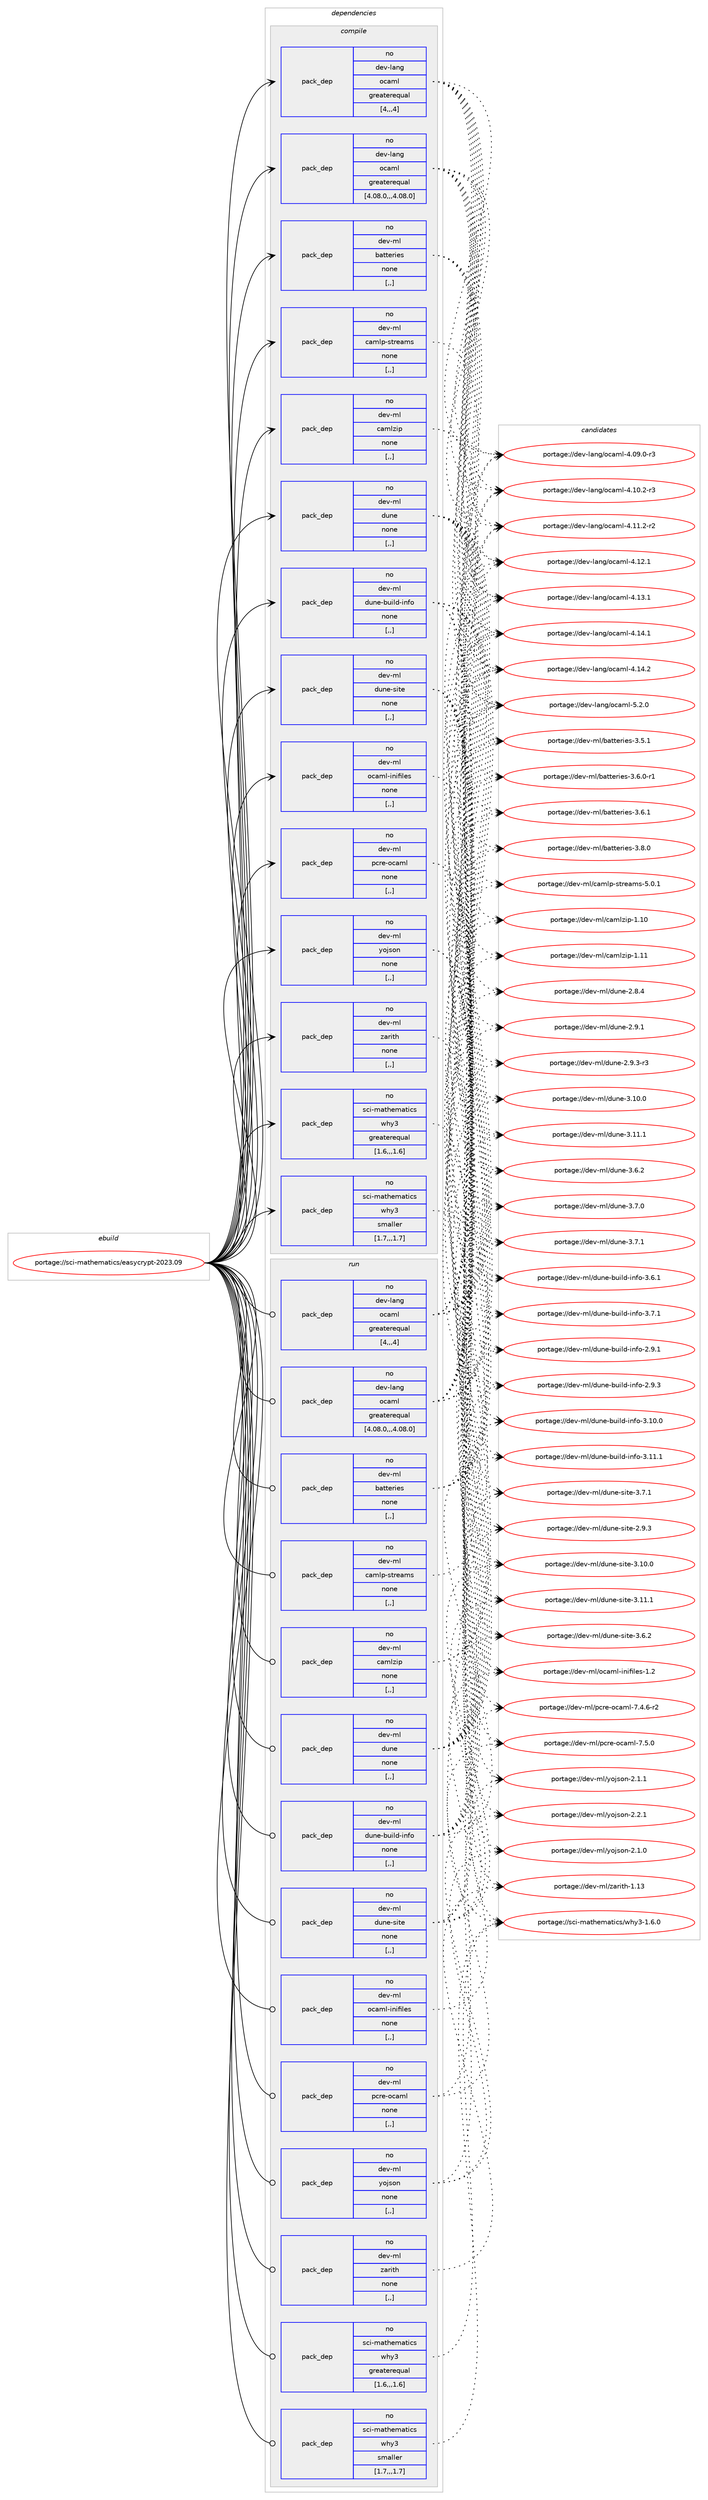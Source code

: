 digraph prolog {

# *************
# Graph options
# *************

newrank=true;
concentrate=true;
compound=true;
graph [rankdir=LR,fontname=Helvetica,fontsize=10,ranksep=1.5];#, ranksep=2.5, nodesep=0.2];
edge  [arrowhead=vee];
node  [fontname=Helvetica,fontsize=10];

# **********
# The ebuild
# **********

subgraph cluster_leftcol {
color=gray;
rank=same;
label=<<i>ebuild</i>>;
id [label="portage://sci-mathematics/easycrypt-2023.09", color=red, width=4, href="../sci-mathematics/easycrypt-2023.09.svg"];
}

# ****************
# The dependencies
# ****************

subgraph cluster_midcol {
color=gray;
label=<<i>dependencies</i>>;
subgraph cluster_compile {
fillcolor="#eeeeee";
style=filled;
label=<<i>compile</i>>;
subgraph pack289811 {
dependency398066 [label=<<TABLE BORDER="0" CELLBORDER="1" CELLSPACING="0" CELLPADDING="4" WIDTH="220"><TR><TD ROWSPAN="6" CELLPADDING="30">pack_dep</TD></TR><TR><TD WIDTH="110">no</TD></TR><TR><TD>dev-lang</TD></TR><TR><TD>ocaml</TD></TR><TR><TD>greaterequal</TD></TR><TR><TD>[4,,,4]</TD></TR></TABLE>>, shape=none, color=blue];
}
id:e -> dependency398066:w [weight=20,style="solid",arrowhead="vee"];
subgraph pack289812 {
dependency398067 [label=<<TABLE BORDER="0" CELLBORDER="1" CELLSPACING="0" CELLPADDING="4" WIDTH="220"><TR><TD ROWSPAN="6" CELLPADDING="30">pack_dep</TD></TR><TR><TD WIDTH="110">no</TD></TR><TR><TD>dev-lang</TD></TR><TR><TD>ocaml</TD></TR><TR><TD>greaterequal</TD></TR><TR><TD>[4.08.0,,,4.08.0]</TD></TR></TABLE>>, shape=none, color=blue];
}
id:e -> dependency398067:w [weight=20,style="solid",arrowhead="vee"];
subgraph pack289813 {
dependency398068 [label=<<TABLE BORDER="0" CELLBORDER="1" CELLSPACING="0" CELLPADDING="4" WIDTH="220"><TR><TD ROWSPAN="6" CELLPADDING="30">pack_dep</TD></TR><TR><TD WIDTH="110">no</TD></TR><TR><TD>dev-ml</TD></TR><TR><TD>batteries</TD></TR><TR><TD>none</TD></TR><TR><TD>[,,]</TD></TR></TABLE>>, shape=none, color=blue];
}
id:e -> dependency398068:w [weight=20,style="solid",arrowhead="vee"];
subgraph pack289814 {
dependency398069 [label=<<TABLE BORDER="0" CELLBORDER="1" CELLSPACING="0" CELLPADDING="4" WIDTH="220"><TR><TD ROWSPAN="6" CELLPADDING="30">pack_dep</TD></TR><TR><TD WIDTH="110">no</TD></TR><TR><TD>dev-ml</TD></TR><TR><TD>camlp-streams</TD></TR><TR><TD>none</TD></TR><TR><TD>[,,]</TD></TR></TABLE>>, shape=none, color=blue];
}
id:e -> dependency398069:w [weight=20,style="solid",arrowhead="vee"];
subgraph pack289815 {
dependency398070 [label=<<TABLE BORDER="0" CELLBORDER="1" CELLSPACING="0" CELLPADDING="4" WIDTH="220"><TR><TD ROWSPAN="6" CELLPADDING="30">pack_dep</TD></TR><TR><TD WIDTH="110">no</TD></TR><TR><TD>dev-ml</TD></TR><TR><TD>camlzip</TD></TR><TR><TD>none</TD></TR><TR><TD>[,,]</TD></TR></TABLE>>, shape=none, color=blue];
}
id:e -> dependency398070:w [weight=20,style="solid",arrowhead="vee"];
subgraph pack289816 {
dependency398071 [label=<<TABLE BORDER="0" CELLBORDER="1" CELLSPACING="0" CELLPADDING="4" WIDTH="220"><TR><TD ROWSPAN="6" CELLPADDING="30">pack_dep</TD></TR><TR><TD WIDTH="110">no</TD></TR><TR><TD>dev-ml</TD></TR><TR><TD>dune</TD></TR><TR><TD>none</TD></TR><TR><TD>[,,]</TD></TR></TABLE>>, shape=none, color=blue];
}
id:e -> dependency398071:w [weight=20,style="solid",arrowhead="vee"];
subgraph pack289817 {
dependency398072 [label=<<TABLE BORDER="0" CELLBORDER="1" CELLSPACING="0" CELLPADDING="4" WIDTH="220"><TR><TD ROWSPAN="6" CELLPADDING="30">pack_dep</TD></TR><TR><TD WIDTH="110">no</TD></TR><TR><TD>dev-ml</TD></TR><TR><TD>dune-build-info</TD></TR><TR><TD>none</TD></TR><TR><TD>[,,]</TD></TR></TABLE>>, shape=none, color=blue];
}
id:e -> dependency398072:w [weight=20,style="solid",arrowhead="vee"];
subgraph pack289818 {
dependency398073 [label=<<TABLE BORDER="0" CELLBORDER="1" CELLSPACING="0" CELLPADDING="4" WIDTH="220"><TR><TD ROWSPAN="6" CELLPADDING="30">pack_dep</TD></TR><TR><TD WIDTH="110">no</TD></TR><TR><TD>dev-ml</TD></TR><TR><TD>dune-site</TD></TR><TR><TD>none</TD></TR><TR><TD>[,,]</TD></TR></TABLE>>, shape=none, color=blue];
}
id:e -> dependency398073:w [weight=20,style="solid",arrowhead="vee"];
subgraph pack289819 {
dependency398074 [label=<<TABLE BORDER="0" CELLBORDER="1" CELLSPACING="0" CELLPADDING="4" WIDTH="220"><TR><TD ROWSPAN="6" CELLPADDING="30">pack_dep</TD></TR><TR><TD WIDTH="110">no</TD></TR><TR><TD>dev-ml</TD></TR><TR><TD>ocaml-inifiles</TD></TR><TR><TD>none</TD></TR><TR><TD>[,,]</TD></TR></TABLE>>, shape=none, color=blue];
}
id:e -> dependency398074:w [weight=20,style="solid",arrowhead="vee"];
subgraph pack289820 {
dependency398075 [label=<<TABLE BORDER="0" CELLBORDER="1" CELLSPACING="0" CELLPADDING="4" WIDTH="220"><TR><TD ROWSPAN="6" CELLPADDING="30">pack_dep</TD></TR><TR><TD WIDTH="110">no</TD></TR><TR><TD>dev-ml</TD></TR><TR><TD>pcre-ocaml</TD></TR><TR><TD>none</TD></TR><TR><TD>[,,]</TD></TR></TABLE>>, shape=none, color=blue];
}
id:e -> dependency398075:w [weight=20,style="solid",arrowhead="vee"];
subgraph pack289821 {
dependency398076 [label=<<TABLE BORDER="0" CELLBORDER="1" CELLSPACING="0" CELLPADDING="4" WIDTH="220"><TR><TD ROWSPAN="6" CELLPADDING="30">pack_dep</TD></TR><TR><TD WIDTH="110">no</TD></TR><TR><TD>dev-ml</TD></TR><TR><TD>yojson</TD></TR><TR><TD>none</TD></TR><TR><TD>[,,]</TD></TR></TABLE>>, shape=none, color=blue];
}
id:e -> dependency398076:w [weight=20,style="solid",arrowhead="vee"];
subgraph pack289822 {
dependency398077 [label=<<TABLE BORDER="0" CELLBORDER="1" CELLSPACING="0" CELLPADDING="4" WIDTH="220"><TR><TD ROWSPAN="6" CELLPADDING="30">pack_dep</TD></TR><TR><TD WIDTH="110">no</TD></TR><TR><TD>dev-ml</TD></TR><TR><TD>zarith</TD></TR><TR><TD>none</TD></TR><TR><TD>[,,]</TD></TR></TABLE>>, shape=none, color=blue];
}
id:e -> dependency398077:w [weight=20,style="solid",arrowhead="vee"];
subgraph pack289823 {
dependency398078 [label=<<TABLE BORDER="0" CELLBORDER="1" CELLSPACING="0" CELLPADDING="4" WIDTH="220"><TR><TD ROWSPAN="6" CELLPADDING="30">pack_dep</TD></TR><TR><TD WIDTH="110">no</TD></TR><TR><TD>sci-mathematics</TD></TR><TR><TD>why3</TD></TR><TR><TD>greaterequal</TD></TR><TR><TD>[1.6,,,1.6]</TD></TR></TABLE>>, shape=none, color=blue];
}
id:e -> dependency398078:w [weight=20,style="solid",arrowhead="vee"];
subgraph pack289824 {
dependency398079 [label=<<TABLE BORDER="0" CELLBORDER="1" CELLSPACING="0" CELLPADDING="4" WIDTH="220"><TR><TD ROWSPAN="6" CELLPADDING="30">pack_dep</TD></TR><TR><TD WIDTH="110">no</TD></TR><TR><TD>sci-mathematics</TD></TR><TR><TD>why3</TD></TR><TR><TD>smaller</TD></TR><TR><TD>[1.7,,,1.7]</TD></TR></TABLE>>, shape=none, color=blue];
}
id:e -> dependency398079:w [weight=20,style="solid",arrowhead="vee"];
}
subgraph cluster_compileandrun {
fillcolor="#eeeeee";
style=filled;
label=<<i>compile and run</i>>;
}
subgraph cluster_run {
fillcolor="#eeeeee";
style=filled;
label=<<i>run</i>>;
subgraph pack289825 {
dependency398080 [label=<<TABLE BORDER="0" CELLBORDER="1" CELLSPACING="0" CELLPADDING="4" WIDTH="220"><TR><TD ROWSPAN="6" CELLPADDING="30">pack_dep</TD></TR><TR><TD WIDTH="110">no</TD></TR><TR><TD>dev-lang</TD></TR><TR><TD>ocaml</TD></TR><TR><TD>greaterequal</TD></TR><TR><TD>[4,,,4]</TD></TR></TABLE>>, shape=none, color=blue];
}
id:e -> dependency398080:w [weight=20,style="solid",arrowhead="odot"];
subgraph pack289826 {
dependency398081 [label=<<TABLE BORDER="0" CELLBORDER="1" CELLSPACING="0" CELLPADDING="4" WIDTH="220"><TR><TD ROWSPAN="6" CELLPADDING="30">pack_dep</TD></TR><TR><TD WIDTH="110">no</TD></TR><TR><TD>dev-lang</TD></TR><TR><TD>ocaml</TD></TR><TR><TD>greaterequal</TD></TR><TR><TD>[4.08.0,,,4.08.0]</TD></TR></TABLE>>, shape=none, color=blue];
}
id:e -> dependency398081:w [weight=20,style="solid",arrowhead="odot"];
subgraph pack289827 {
dependency398082 [label=<<TABLE BORDER="0" CELLBORDER="1" CELLSPACING="0" CELLPADDING="4" WIDTH="220"><TR><TD ROWSPAN="6" CELLPADDING="30">pack_dep</TD></TR><TR><TD WIDTH="110">no</TD></TR><TR><TD>dev-ml</TD></TR><TR><TD>batteries</TD></TR><TR><TD>none</TD></TR><TR><TD>[,,]</TD></TR></TABLE>>, shape=none, color=blue];
}
id:e -> dependency398082:w [weight=20,style="solid",arrowhead="odot"];
subgraph pack289828 {
dependency398083 [label=<<TABLE BORDER="0" CELLBORDER="1" CELLSPACING="0" CELLPADDING="4" WIDTH="220"><TR><TD ROWSPAN="6" CELLPADDING="30">pack_dep</TD></TR><TR><TD WIDTH="110">no</TD></TR><TR><TD>dev-ml</TD></TR><TR><TD>camlp-streams</TD></TR><TR><TD>none</TD></TR><TR><TD>[,,]</TD></TR></TABLE>>, shape=none, color=blue];
}
id:e -> dependency398083:w [weight=20,style="solid",arrowhead="odot"];
subgraph pack289829 {
dependency398084 [label=<<TABLE BORDER="0" CELLBORDER="1" CELLSPACING="0" CELLPADDING="4" WIDTH="220"><TR><TD ROWSPAN="6" CELLPADDING="30">pack_dep</TD></TR><TR><TD WIDTH="110">no</TD></TR><TR><TD>dev-ml</TD></TR><TR><TD>camlzip</TD></TR><TR><TD>none</TD></TR><TR><TD>[,,]</TD></TR></TABLE>>, shape=none, color=blue];
}
id:e -> dependency398084:w [weight=20,style="solid",arrowhead="odot"];
subgraph pack289830 {
dependency398085 [label=<<TABLE BORDER="0" CELLBORDER="1" CELLSPACING="0" CELLPADDING="4" WIDTH="220"><TR><TD ROWSPAN="6" CELLPADDING="30">pack_dep</TD></TR><TR><TD WIDTH="110">no</TD></TR><TR><TD>dev-ml</TD></TR><TR><TD>dune</TD></TR><TR><TD>none</TD></TR><TR><TD>[,,]</TD></TR></TABLE>>, shape=none, color=blue];
}
id:e -> dependency398085:w [weight=20,style="solid",arrowhead="odot"];
subgraph pack289831 {
dependency398086 [label=<<TABLE BORDER="0" CELLBORDER="1" CELLSPACING="0" CELLPADDING="4" WIDTH="220"><TR><TD ROWSPAN="6" CELLPADDING="30">pack_dep</TD></TR><TR><TD WIDTH="110">no</TD></TR><TR><TD>dev-ml</TD></TR><TR><TD>dune-build-info</TD></TR><TR><TD>none</TD></TR><TR><TD>[,,]</TD></TR></TABLE>>, shape=none, color=blue];
}
id:e -> dependency398086:w [weight=20,style="solid",arrowhead="odot"];
subgraph pack289832 {
dependency398087 [label=<<TABLE BORDER="0" CELLBORDER="1" CELLSPACING="0" CELLPADDING="4" WIDTH="220"><TR><TD ROWSPAN="6" CELLPADDING="30">pack_dep</TD></TR><TR><TD WIDTH="110">no</TD></TR><TR><TD>dev-ml</TD></TR><TR><TD>dune-site</TD></TR><TR><TD>none</TD></TR><TR><TD>[,,]</TD></TR></TABLE>>, shape=none, color=blue];
}
id:e -> dependency398087:w [weight=20,style="solid",arrowhead="odot"];
subgraph pack289833 {
dependency398088 [label=<<TABLE BORDER="0" CELLBORDER="1" CELLSPACING="0" CELLPADDING="4" WIDTH="220"><TR><TD ROWSPAN="6" CELLPADDING="30">pack_dep</TD></TR><TR><TD WIDTH="110">no</TD></TR><TR><TD>dev-ml</TD></TR><TR><TD>ocaml-inifiles</TD></TR><TR><TD>none</TD></TR><TR><TD>[,,]</TD></TR></TABLE>>, shape=none, color=blue];
}
id:e -> dependency398088:w [weight=20,style="solid",arrowhead="odot"];
subgraph pack289834 {
dependency398089 [label=<<TABLE BORDER="0" CELLBORDER="1" CELLSPACING="0" CELLPADDING="4" WIDTH="220"><TR><TD ROWSPAN="6" CELLPADDING="30">pack_dep</TD></TR><TR><TD WIDTH="110">no</TD></TR><TR><TD>dev-ml</TD></TR><TR><TD>pcre-ocaml</TD></TR><TR><TD>none</TD></TR><TR><TD>[,,]</TD></TR></TABLE>>, shape=none, color=blue];
}
id:e -> dependency398089:w [weight=20,style="solid",arrowhead="odot"];
subgraph pack289835 {
dependency398090 [label=<<TABLE BORDER="0" CELLBORDER="1" CELLSPACING="0" CELLPADDING="4" WIDTH="220"><TR><TD ROWSPAN="6" CELLPADDING="30">pack_dep</TD></TR><TR><TD WIDTH="110">no</TD></TR><TR><TD>dev-ml</TD></TR><TR><TD>yojson</TD></TR><TR><TD>none</TD></TR><TR><TD>[,,]</TD></TR></TABLE>>, shape=none, color=blue];
}
id:e -> dependency398090:w [weight=20,style="solid",arrowhead="odot"];
subgraph pack289836 {
dependency398091 [label=<<TABLE BORDER="0" CELLBORDER="1" CELLSPACING="0" CELLPADDING="4" WIDTH="220"><TR><TD ROWSPAN="6" CELLPADDING="30">pack_dep</TD></TR><TR><TD WIDTH="110">no</TD></TR><TR><TD>dev-ml</TD></TR><TR><TD>zarith</TD></TR><TR><TD>none</TD></TR><TR><TD>[,,]</TD></TR></TABLE>>, shape=none, color=blue];
}
id:e -> dependency398091:w [weight=20,style="solid",arrowhead="odot"];
subgraph pack289837 {
dependency398092 [label=<<TABLE BORDER="0" CELLBORDER="1" CELLSPACING="0" CELLPADDING="4" WIDTH="220"><TR><TD ROWSPAN="6" CELLPADDING="30">pack_dep</TD></TR><TR><TD WIDTH="110">no</TD></TR><TR><TD>sci-mathematics</TD></TR><TR><TD>why3</TD></TR><TR><TD>greaterequal</TD></TR><TR><TD>[1.6,,,1.6]</TD></TR></TABLE>>, shape=none, color=blue];
}
id:e -> dependency398092:w [weight=20,style="solid",arrowhead="odot"];
subgraph pack289838 {
dependency398093 [label=<<TABLE BORDER="0" CELLBORDER="1" CELLSPACING="0" CELLPADDING="4" WIDTH="220"><TR><TD ROWSPAN="6" CELLPADDING="30">pack_dep</TD></TR><TR><TD WIDTH="110">no</TD></TR><TR><TD>sci-mathematics</TD></TR><TR><TD>why3</TD></TR><TR><TD>smaller</TD></TR><TR><TD>[1.7,,,1.7]</TD></TR></TABLE>>, shape=none, color=blue];
}
id:e -> dependency398093:w [weight=20,style="solid",arrowhead="odot"];
}
}

# **************
# The candidates
# **************

subgraph cluster_choices {
rank=same;
color=gray;
label=<<i>candidates</i>>;

subgraph choice289811 {
color=black;
nodesep=1;
choice1001011184510897110103471119997109108455246485746484511451 [label="portage://dev-lang/ocaml-4.09.0-r3", color=red, width=4,href="../dev-lang/ocaml-4.09.0-r3.svg"];
choice1001011184510897110103471119997109108455246494846504511451 [label="portage://dev-lang/ocaml-4.10.2-r3", color=red, width=4,href="../dev-lang/ocaml-4.10.2-r3.svg"];
choice1001011184510897110103471119997109108455246494946504511450 [label="portage://dev-lang/ocaml-4.11.2-r2", color=red, width=4,href="../dev-lang/ocaml-4.11.2-r2.svg"];
choice100101118451089711010347111999710910845524649504649 [label="portage://dev-lang/ocaml-4.12.1", color=red, width=4,href="../dev-lang/ocaml-4.12.1.svg"];
choice100101118451089711010347111999710910845524649514649 [label="portage://dev-lang/ocaml-4.13.1", color=red, width=4,href="../dev-lang/ocaml-4.13.1.svg"];
choice100101118451089711010347111999710910845524649524649 [label="portage://dev-lang/ocaml-4.14.1", color=red, width=4,href="../dev-lang/ocaml-4.14.1.svg"];
choice100101118451089711010347111999710910845524649524650 [label="portage://dev-lang/ocaml-4.14.2", color=red, width=4,href="../dev-lang/ocaml-4.14.2.svg"];
choice1001011184510897110103471119997109108455346504648 [label="portage://dev-lang/ocaml-5.2.0", color=red, width=4,href="../dev-lang/ocaml-5.2.0.svg"];
dependency398066:e -> choice1001011184510897110103471119997109108455246485746484511451:w [style=dotted,weight="100"];
dependency398066:e -> choice1001011184510897110103471119997109108455246494846504511451:w [style=dotted,weight="100"];
dependency398066:e -> choice1001011184510897110103471119997109108455246494946504511450:w [style=dotted,weight="100"];
dependency398066:e -> choice100101118451089711010347111999710910845524649504649:w [style=dotted,weight="100"];
dependency398066:e -> choice100101118451089711010347111999710910845524649514649:w [style=dotted,weight="100"];
dependency398066:e -> choice100101118451089711010347111999710910845524649524649:w [style=dotted,weight="100"];
dependency398066:e -> choice100101118451089711010347111999710910845524649524650:w [style=dotted,weight="100"];
dependency398066:e -> choice1001011184510897110103471119997109108455346504648:w [style=dotted,weight="100"];
}
subgraph choice289812 {
color=black;
nodesep=1;
choice1001011184510897110103471119997109108455246485746484511451 [label="portage://dev-lang/ocaml-4.09.0-r3", color=red, width=4,href="../dev-lang/ocaml-4.09.0-r3.svg"];
choice1001011184510897110103471119997109108455246494846504511451 [label="portage://dev-lang/ocaml-4.10.2-r3", color=red, width=4,href="../dev-lang/ocaml-4.10.2-r3.svg"];
choice1001011184510897110103471119997109108455246494946504511450 [label="portage://dev-lang/ocaml-4.11.2-r2", color=red, width=4,href="../dev-lang/ocaml-4.11.2-r2.svg"];
choice100101118451089711010347111999710910845524649504649 [label="portage://dev-lang/ocaml-4.12.1", color=red, width=4,href="../dev-lang/ocaml-4.12.1.svg"];
choice100101118451089711010347111999710910845524649514649 [label="portage://dev-lang/ocaml-4.13.1", color=red, width=4,href="../dev-lang/ocaml-4.13.1.svg"];
choice100101118451089711010347111999710910845524649524649 [label="portage://dev-lang/ocaml-4.14.1", color=red, width=4,href="../dev-lang/ocaml-4.14.1.svg"];
choice100101118451089711010347111999710910845524649524650 [label="portage://dev-lang/ocaml-4.14.2", color=red, width=4,href="../dev-lang/ocaml-4.14.2.svg"];
choice1001011184510897110103471119997109108455346504648 [label="portage://dev-lang/ocaml-5.2.0", color=red, width=4,href="../dev-lang/ocaml-5.2.0.svg"];
dependency398067:e -> choice1001011184510897110103471119997109108455246485746484511451:w [style=dotted,weight="100"];
dependency398067:e -> choice1001011184510897110103471119997109108455246494846504511451:w [style=dotted,weight="100"];
dependency398067:e -> choice1001011184510897110103471119997109108455246494946504511450:w [style=dotted,weight="100"];
dependency398067:e -> choice100101118451089711010347111999710910845524649504649:w [style=dotted,weight="100"];
dependency398067:e -> choice100101118451089711010347111999710910845524649514649:w [style=dotted,weight="100"];
dependency398067:e -> choice100101118451089711010347111999710910845524649524649:w [style=dotted,weight="100"];
dependency398067:e -> choice100101118451089711010347111999710910845524649524650:w [style=dotted,weight="100"];
dependency398067:e -> choice1001011184510897110103471119997109108455346504648:w [style=dotted,weight="100"];
}
subgraph choice289813 {
color=black;
nodesep=1;
choice10010111845109108479897116116101114105101115455146534649 [label="portage://dev-ml/batteries-3.5.1", color=red, width=4,href="../dev-ml/batteries-3.5.1.svg"];
choice100101118451091084798971161161011141051011154551465446484511449 [label="portage://dev-ml/batteries-3.6.0-r1", color=red, width=4,href="../dev-ml/batteries-3.6.0-r1.svg"];
choice10010111845109108479897116116101114105101115455146544649 [label="portage://dev-ml/batteries-3.6.1", color=red, width=4,href="../dev-ml/batteries-3.6.1.svg"];
choice10010111845109108479897116116101114105101115455146564648 [label="portage://dev-ml/batteries-3.8.0", color=red, width=4,href="../dev-ml/batteries-3.8.0.svg"];
dependency398068:e -> choice10010111845109108479897116116101114105101115455146534649:w [style=dotted,weight="100"];
dependency398068:e -> choice100101118451091084798971161161011141051011154551465446484511449:w [style=dotted,weight="100"];
dependency398068:e -> choice10010111845109108479897116116101114105101115455146544649:w [style=dotted,weight="100"];
dependency398068:e -> choice10010111845109108479897116116101114105101115455146564648:w [style=dotted,weight="100"];
}
subgraph choice289814 {
color=black;
nodesep=1;
choice100101118451091084799971091081124511511611410197109115455346484649 [label="portage://dev-ml/camlp-streams-5.0.1", color=red, width=4,href="../dev-ml/camlp-streams-5.0.1.svg"];
dependency398069:e -> choice100101118451091084799971091081124511511611410197109115455346484649:w [style=dotted,weight="100"];
}
subgraph choice289815 {
color=black;
nodesep=1;
choice100101118451091084799971091081221051124549464948 [label="portage://dev-ml/camlzip-1.10", color=red, width=4,href="../dev-ml/camlzip-1.10.svg"];
choice100101118451091084799971091081221051124549464949 [label="portage://dev-ml/camlzip-1.11", color=red, width=4,href="../dev-ml/camlzip-1.11.svg"];
dependency398070:e -> choice100101118451091084799971091081221051124549464948:w [style=dotted,weight="100"];
dependency398070:e -> choice100101118451091084799971091081221051124549464949:w [style=dotted,weight="100"];
}
subgraph choice289816 {
color=black;
nodesep=1;
choice1001011184510910847100117110101455046564652 [label="portage://dev-ml/dune-2.8.4", color=red, width=4,href="../dev-ml/dune-2.8.4.svg"];
choice1001011184510910847100117110101455046574649 [label="portage://dev-ml/dune-2.9.1", color=red, width=4,href="../dev-ml/dune-2.9.1.svg"];
choice10010111845109108471001171101014550465746514511451 [label="portage://dev-ml/dune-2.9.3-r3", color=red, width=4,href="../dev-ml/dune-2.9.3-r3.svg"];
choice100101118451091084710011711010145514649484648 [label="portage://dev-ml/dune-3.10.0", color=red, width=4,href="../dev-ml/dune-3.10.0.svg"];
choice100101118451091084710011711010145514649494649 [label="portage://dev-ml/dune-3.11.1", color=red, width=4,href="../dev-ml/dune-3.11.1.svg"];
choice1001011184510910847100117110101455146544650 [label="portage://dev-ml/dune-3.6.2", color=red, width=4,href="../dev-ml/dune-3.6.2.svg"];
choice1001011184510910847100117110101455146554648 [label="portage://dev-ml/dune-3.7.0", color=red, width=4,href="../dev-ml/dune-3.7.0.svg"];
choice1001011184510910847100117110101455146554649 [label="portage://dev-ml/dune-3.7.1", color=red, width=4,href="../dev-ml/dune-3.7.1.svg"];
dependency398071:e -> choice1001011184510910847100117110101455046564652:w [style=dotted,weight="100"];
dependency398071:e -> choice1001011184510910847100117110101455046574649:w [style=dotted,weight="100"];
dependency398071:e -> choice10010111845109108471001171101014550465746514511451:w [style=dotted,weight="100"];
dependency398071:e -> choice100101118451091084710011711010145514649484648:w [style=dotted,weight="100"];
dependency398071:e -> choice100101118451091084710011711010145514649494649:w [style=dotted,weight="100"];
dependency398071:e -> choice1001011184510910847100117110101455146544650:w [style=dotted,weight="100"];
dependency398071:e -> choice1001011184510910847100117110101455146554648:w [style=dotted,weight="100"];
dependency398071:e -> choice1001011184510910847100117110101455146554649:w [style=dotted,weight="100"];
}
subgraph choice289817 {
color=black;
nodesep=1;
choice1001011184510910847100117110101459811710510810045105110102111455046574649 [label="portage://dev-ml/dune-build-info-2.9.1", color=red, width=4,href="../dev-ml/dune-build-info-2.9.1.svg"];
choice1001011184510910847100117110101459811710510810045105110102111455046574651 [label="portage://dev-ml/dune-build-info-2.9.3", color=red, width=4,href="../dev-ml/dune-build-info-2.9.3.svg"];
choice100101118451091084710011711010145981171051081004510511010211145514649484648 [label="portage://dev-ml/dune-build-info-3.10.0", color=red, width=4,href="../dev-ml/dune-build-info-3.10.0.svg"];
choice100101118451091084710011711010145981171051081004510511010211145514649494649 [label="portage://dev-ml/dune-build-info-3.11.1", color=red, width=4,href="../dev-ml/dune-build-info-3.11.1.svg"];
choice1001011184510910847100117110101459811710510810045105110102111455146544649 [label="portage://dev-ml/dune-build-info-3.6.1", color=red, width=4,href="../dev-ml/dune-build-info-3.6.1.svg"];
choice1001011184510910847100117110101459811710510810045105110102111455146554649 [label="portage://dev-ml/dune-build-info-3.7.1", color=red, width=4,href="../dev-ml/dune-build-info-3.7.1.svg"];
dependency398072:e -> choice1001011184510910847100117110101459811710510810045105110102111455046574649:w [style=dotted,weight="100"];
dependency398072:e -> choice1001011184510910847100117110101459811710510810045105110102111455046574651:w [style=dotted,weight="100"];
dependency398072:e -> choice100101118451091084710011711010145981171051081004510511010211145514649484648:w [style=dotted,weight="100"];
dependency398072:e -> choice100101118451091084710011711010145981171051081004510511010211145514649494649:w [style=dotted,weight="100"];
dependency398072:e -> choice1001011184510910847100117110101459811710510810045105110102111455146544649:w [style=dotted,weight="100"];
dependency398072:e -> choice1001011184510910847100117110101459811710510810045105110102111455146554649:w [style=dotted,weight="100"];
}
subgraph choice289818 {
color=black;
nodesep=1;
choice100101118451091084710011711010145115105116101455046574651 [label="portage://dev-ml/dune-site-2.9.3", color=red, width=4,href="../dev-ml/dune-site-2.9.3.svg"];
choice10010111845109108471001171101014511510511610145514649484648 [label="portage://dev-ml/dune-site-3.10.0", color=red, width=4,href="../dev-ml/dune-site-3.10.0.svg"];
choice10010111845109108471001171101014511510511610145514649494649 [label="portage://dev-ml/dune-site-3.11.1", color=red, width=4,href="../dev-ml/dune-site-3.11.1.svg"];
choice100101118451091084710011711010145115105116101455146544650 [label="portage://dev-ml/dune-site-3.6.2", color=red, width=4,href="../dev-ml/dune-site-3.6.2.svg"];
choice100101118451091084710011711010145115105116101455146554649 [label="portage://dev-ml/dune-site-3.7.1", color=red, width=4,href="../dev-ml/dune-site-3.7.1.svg"];
dependency398073:e -> choice100101118451091084710011711010145115105116101455046574651:w [style=dotted,weight="100"];
dependency398073:e -> choice10010111845109108471001171101014511510511610145514649484648:w [style=dotted,weight="100"];
dependency398073:e -> choice10010111845109108471001171101014511510511610145514649494649:w [style=dotted,weight="100"];
dependency398073:e -> choice100101118451091084710011711010145115105116101455146544650:w [style=dotted,weight="100"];
dependency398073:e -> choice100101118451091084710011711010145115105116101455146554649:w [style=dotted,weight="100"];
}
subgraph choice289819 {
color=black;
nodesep=1;
choice100101118451091084711199971091084510511010510210510810111545494650 [label="portage://dev-ml/ocaml-inifiles-1.2", color=red, width=4,href="../dev-ml/ocaml-inifiles-1.2.svg"];
dependency398074:e -> choice100101118451091084711199971091084510511010510210510810111545494650:w [style=dotted,weight="100"];
}
subgraph choice289820 {
color=black;
nodesep=1;
choice1001011184510910847112991141014511199971091084555465246544511450 [label="portage://dev-ml/pcre-ocaml-7.4.6-r2", color=red, width=4,href="../dev-ml/pcre-ocaml-7.4.6-r2.svg"];
choice100101118451091084711299114101451119997109108455546534648 [label="portage://dev-ml/pcre-ocaml-7.5.0", color=red, width=4,href="../dev-ml/pcre-ocaml-7.5.0.svg"];
dependency398075:e -> choice1001011184510910847112991141014511199971091084555465246544511450:w [style=dotted,weight="100"];
dependency398075:e -> choice100101118451091084711299114101451119997109108455546534648:w [style=dotted,weight="100"];
}
subgraph choice289821 {
color=black;
nodesep=1;
choice1001011184510910847121111106115111110455046494648 [label="portage://dev-ml/yojson-2.1.0", color=red, width=4,href="../dev-ml/yojson-2.1.0.svg"];
choice1001011184510910847121111106115111110455046494649 [label="portage://dev-ml/yojson-2.1.1", color=red, width=4,href="../dev-ml/yojson-2.1.1.svg"];
choice1001011184510910847121111106115111110455046504649 [label="portage://dev-ml/yojson-2.2.1", color=red, width=4,href="../dev-ml/yojson-2.2.1.svg"];
dependency398076:e -> choice1001011184510910847121111106115111110455046494648:w [style=dotted,weight="100"];
dependency398076:e -> choice1001011184510910847121111106115111110455046494649:w [style=dotted,weight="100"];
dependency398076:e -> choice1001011184510910847121111106115111110455046504649:w [style=dotted,weight="100"];
}
subgraph choice289822 {
color=black;
nodesep=1;
choice1001011184510910847122971141051161044549464951 [label="portage://dev-ml/zarith-1.13", color=red, width=4,href="../dev-ml/zarith-1.13.svg"];
dependency398077:e -> choice1001011184510910847122971141051161044549464951:w [style=dotted,weight="100"];
}
subgraph choice289823 {
color=black;
nodesep=1;
choice11599105451099711610410110997116105991154711910412151454946544648 [label="portage://sci-mathematics/why3-1.6.0", color=red, width=4,href="../sci-mathematics/why3-1.6.0.svg"];
dependency398078:e -> choice11599105451099711610410110997116105991154711910412151454946544648:w [style=dotted,weight="100"];
}
subgraph choice289824 {
color=black;
nodesep=1;
choice11599105451099711610410110997116105991154711910412151454946544648 [label="portage://sci-mathematics/why3-1.6.0", color=red, width=4,href="../sci-mathematics/why3-1.6.0.svg"];
dependency398079:e -> choice11599105451099711610410110997116105991154711910412151454946544648:w [style=dotted,weight="100"];
}
subgraph choice289825 {
color=black;
nodesep=1;
choice1001011184510897110103471119997109108455246485746484511451 [label="portage://dev-lang/ocaml-4.09.0-r3", color=red, width=4,href="../dev-lang/ocaml-4.09.0-r3.svg"];
choice1001011184510897110103471119997109108455246494846504511451 [label="portage://dev-lang/ocaml-4.10.2-r3", color=red, width=4,href="../dev-lang/ocaml-4.10.2-r3.svg"];
choice1001011184510897110103471119997109108455246494946504511450 [label="portage://dev-lang/ocaml-4.11.2-r2", color=red, width=4,href="../dev-lang/ocaml-4.11.2-r2.svg"];
choice100101118451089711010347111999710910845524649504649 [label="portage://dev-lang/ocaml-4.12.1", color=red, width=4,href="../dev-lang/ocaml-4.12.1.svg"];
choice100101118451089711010347111999710910845524649514649 [label="portage://dev-lang/ocaml-4.13.1", color=red, width=4,href="../dev-lang/ocaml-4.13.1.svg"];
choice100101118451089711010347111999710910845524649524649 [label="portage://dev-lang/ocaml-4.14.1", color=red, width=4,href="../dev-lang/ocaml-4.14.1.svg"];
choice100101118451089711010347111999710910845524649524650 [label="portage://dev-lang/ocaml-4.14.2", color=red, width=4,href="../dev-lang/ocaml-4.14.2.svg"];
choice1001011184510897110103471119997109108455346504648 [label="portage://dev-lang/ocaml-5.2.0", color=red, width=4,href="../dev-lang/ocaml-5.2.0.svg"];
dependency398080:e -> choice1001011184510897110103471119997109108455246485746484511451:w [style=dotted,weight="100"];
dependency398080:e -> choice1001011184510897110103471119997109108455246494846504511451:w [style=dotted,weight="100"];
dependency398080:e -> choice1001011184510897110103471119997109108455246494946504511450:w [style=dotted,weight="100"];
dependency398080:e -> choice100101118451089711010347111999710910845524649504649:w [style=dotted,weight="100"];
dependency398080:e -> choice100101118451089711010347111999710910845524649514649:w [style=dotted,weight="100"];
dependency398080:e -> choice100101118451089711010347111999710910845524649524649:w [style=dotted,weight="100"];
dependency398080:e -> choice100101118451089711010347111999710910845524649524650:w [style=dotted,weight="100"];
dependency398080:e -> choice1001011184510897110103471119997109108455346504648:w [style=dotted,weight="100"];
}
subgraph choice289826 {
color=black;
nodesep=1;
choice1001011184510897110103471119997109108455246485746484511451 [label="portage://dev-lang/ocaml-4.09.0-r3", color=red, width=4,href="../dev-lang/ocaml-4.09.0-r3.svg"];
choice1001011184510897110103471119997109108455246494846504511451 [label="portage://dev-lang/ocaml-4.10.2-r3", color=red, width=4,href="../dev-lang/ocaml-4.10.2-r3.svg"];
choice1001011184510897110103471119997109108455246494946504511450 [label="portage://dev-lang/ocaml-4.11.2-r2", color=red, width=4,href="../dev-lang/ocaml-4.11.2-r2.svg"];
choice100101118451089711010347111999710910845524649504649 [label="portage://dev-lang/ocaml-4.12.1", color=red, width=4,href="../dev-lang/ocaml-4.12.1.svg"];
choice100101118451089711010347111999710910845524649514649 [label="portage://dev-lang/ocaml-4.13.1", color=red, width=4,href="../dev-lang/ocaml-4.13.1.svg"];
choice100101118451089711010347111999710910845524649524649 [label="portage://dev-lang/ocaml-4.14.1", color=red, width=4,href="../dev-lang/ocaml-4.14.1.svg"];
choice100101118451089711010347111999710910845524649524650 [label="portage://dev-lang/ocaml-4.14.2", color=red, width=4,href="../dev-lang/ocaml-4.14.2.svg"];
choice1001011184510897110103471119997109108455346504648 [label="portage://dev-lang/ocaml-5.2.0", color=red, width=4,href="../dev-lang/ocaml-5.2.0.svg"];
dependency398081:e -> choice1001011184510897110103471119997109108455246485746484511451:w [style=dotted,weight="100"];
dependency398081:e -> choice1001011184510897110103471119997109108455246494846504511451:w [style=dotted,weight="100"];
dependency398081:e -> choice1001011184510897110103471119997109108455246494946504511450:w [style=dotted,weight="100"];
dependency398081:e -> choice100101118451089711010347111999710910845524649504649:w [style=dotted,weight="100"];
dependency398081:e -> choice100101118451089711010347111999710910845524649514649:w [style=dotted,weight="100"];
dependency398081:e -> choice100101118451089711010347111999710910845524649524649:w [style=dotted,weight="100"];
dependency398081:e -> choice100101118451089711010347111999710910845524649524650:w [style=dotted,weight="100"];
dependency398081:e -> choice1001011184510897110103471119997109108455346504648:w [style=dotted,weight="100"];
}
subgraph choice289827 {
color=black;
nodesep=1;
choice10010111845109108479897116116101114105101115455146534649 [label="portage://dev-ml/batteries-3.5.1", color=red, width=4,href="../dev-ml/batteries-3.5.1.svg"];
choice100101118451091084798971161161011141051011154551465446484511449 [label="portage://dev-ml/batteries-3.6.0-r1", color=red, width=4,href="../dev-ml/batteries-3.6.0-r1.svg"];
choice10010111845109108479897116116101114105101115455146544649 [label="portage://dev-ml/batteries-3.6.1", color=red, width=4,href="../dev-ml/batteries-3.6.1.svg"];
choice10010111845109108479897116116101114105101115455146564648 [label="portage://dev-ml/batteries-3.8.0", color=red, width=4,href="../dev-ml/batteries-3.8.0.svg"];
dependency398082:e -> choice10010111845109108479897116116101114105101115455146534649:w [style=dotted,weight="100"];
dependency398082:e -> choice100101118451091084798971161161011141051011154551465446484511449:w [style=dotted,weight="100"];
dependency398082:e -> choice10010111845109108479897116116101114105101115455146544649:w [style=dotted,weight="100"];
dependency398082:e -> choice10010111845109108479897116116101114105101115455146564648:w [style=dotted,weight="100"];
}
subgraph choice289828 {
color=black;
nodesep=1;
choice100101118451091084799971091081124511511611410197109115455346484649 [label="portage://dev-ml/camlp-streams-5.0.1", color=red, width=4,href="../dev-ml/camlp-streams-5.0.1.svg"];
dependency398083:e -> choice100101118451091084799971091081124511511611410197109115455346484649:w [style=dotted,weight="100"];
}
subgraph choice289829 {
color=black;
nodesep=1;
choice100101118451091084799971091081221051124549464948 [label="portage://dev-ml/camlzip-1.10", color=red, width=4,href="../dev-ml/camlzip-1.10.svg"];
choice100101118451091084799971091081221051124549464949 [label="portage://dev-ml/camlzip-1.11", color=red, width=4,href="../dev-ml/camlzip-1.11.svg"];
dependency398084:e -> choice100101118451091084799971091081221051124549464948:w [style=dotted,weight="100"];
dependency398084:e -> choice100101118451091084799971091081221051124549464949:w [style=dotted,weight="100"];
}
subgraph choice289830 {
color=black;
nodesep=1;
choice1001011184510910847100117110101455046564652 [label="portage://dev-ml/dune-2.8.4", color=red, width=4,href="../dev-ml/dune-2.8.4.svg"];
choice1001011184510910847100117110101455046574649 [label="portage://dev-ml/dune-2.9.1", color=red, width=4,href="../dev-ml/dune-2.9.1.svg"];
choice10010111845109108471001171101014550465746514511451 [label="portage://dev-ml/dune-2.9.3-r3", color=red, width=4,href="../dev-ml/dune-2.9.3-r3.svg"];
choice100101118451091084710011711010145514649484648 [label="portage://dev-ml/dune-3.10.0", color=red, width=4,href="../dev-ml/dune-3.10.0.svg"];
choice100101118451091084710011711010145514649494649 [label="portage://dev-ml/dune-3.11.1", color=red, width=4,href="../dev-ml/dune-3.11.1.svg"];
choice1001011184510910847100117110101455146544650 [label="portage://dev-ml/dune-3.6.2", color=red, width=4,href="../dev-ml/dune-3.6.2.svg"];
choice1001011184510910847100117110101455146554648 [label="portage://dev-ml/dune-3.7.0", color=red, width=4,href="../dev-ml/dune-3.7.0.svg"];
choice1001011184510910847100117110101455146554649 [label="portage://dev-ml/dune-3.7.1", color=red, width=4,href="../dev-ml/dune-3.7.1.svg"];
dependency398085:e -> choice1001011184510910847100117110101455046564652:w [style=dotted,weight="100"];
dependency398085:e -> choice1001011184510910847100117110101455046574649:w [style=dotted,weight="100"];
dependency398085:e -> choice10010111845109108471001171101014550465746514511451:w [style=dotted,weight="100"];
dependency398085:e -> choice100101118451091084710011711010145514649484648:w [style=dotted,weight="100"];
dependency398085:e -> choice100101118451091084710011711010145514649494649:w [style=dotted,weight="100"];
dependency398085:e -> choice1001011184510910847100117110101455146544650:w [style=dotted,weight="100"];
dependency398085:e -> choice1001011184510910847100117110101455146554648:w [style=dotted,weight="100"];
dependency398085:e -> choice1001011184510910847100117110101455146554649:w [style=dotted,weight="100"];
}
subgraph choice289831 {
color=black;
nodesep=1;
choice1001011184510910847100117110101459811710510810045105110102111455046574649 [label="portage://dev-ml/dune-build-info-2.9.1", color=red, width=4,href="../dev-ml/dune-build-info-2.9.1.svg"];
choice1001011184510910847100117110101459811710510810045105110102111455046574651 [label="portage://dev-ml/dune-build-info-2.9.3", color=red, width=4,href="../dev-ml/dune-build-info-2.9.3.svg"];
choice100101118451091084710011711010145981171051081004510511010211145514649484648 [label="portage://dev-ml/dune-build-info-3.10.0", color=red, width=4,href="../dev-ml/dune-build-info-3.10.0.svg"];
choice100101118451091084710011711010145981171051081004510511010211145514649494649 [label="portage://dev-ml/dune-build-info-3.11.1", color=red, width=4,href="../dev-ml/dune-build-info-3.11.1.svg"];
choice1001011184510910847100117110101459811710510810045105110102111455146544649 [label="portage://dev-ml/dune-build-info-3.6.1", color=red, width=4,href="../dev-ml/dune-build-info-3.6.1.svg"];
choice1001011184510910847100117110101459811710510810045105110102111455146554649 [label="portage://dev-ml/dune-build-info-3.7.1", color=red, width=4,href="../dev-ml/dune-build-info-3.7.1.svg"];
dependency398086:e -> choice1001011184510910847100117110101459811710510810045105110102111455046574649:w [style=dotted,weight="100"];
dependency398086:e -> choice1001011184510910847100117110101459811710510810045105110102111455046574651:w [style=dotted,weight="100"];
dependency398086:e -> choice100101118451091084710011711010145981171051081004510511010211145514649484648:w [style=dotted,weight="100"];
dependency398086:e -> choice100101118451091084710011711010145981171051081004510511010211145514649494649:w [style=dotted,weight="100"];
dependency398086:e -> choice1001011184510910847100117110101459811710510810045105110102111455146544649:w [style=dotted,weight="100"];
dependency398086:e -> choice1001011184510910847100117110101459811710510810045105110102111455146554649:w [style=dotted,weight="100"];
}
subgraph choice289832 {
color=black;
nodesep=1;
choice100101118451091084710011711010145115105116101455046574651 [label="portage://dev-ml/dune-site-2.9.3", color=red, width=4,href="../dev-ml/dune-site-2.9.3.svg"];
choice10010111845109108471001171101014511510511610145514649484648 [label="portage://dev-ml/dune-site-3.10.0", color=red, width=4,href="../dev-ml/dune-site-3.10.0.svg"];
choice10010111845109108471001171101014511510511610145514649494649 [label="portage://dev-ml/dune-site-3.11.1", color=red, width=4,href="../dev-ml/dune-site-3.11.1.svg"];
choice100101118451091084710011711010145115105116101455146544650 [label="portage://dev-ml/dune-site-3.6.2", color=red, width=4,href="../dev-ml/dune-site-3.6.2.svg"];
choice100101118451091084710011711010145115105116101455146554649 [label="portage://dev-ml/dune-site-3.7.1", color=red, width=4,href="../dev-ml/dune-site-3.7.1.svg"];
dependency398087:e -> choice100101118451091084710011711010145115105116101455046574651:w [style=dotted,weight="100"];
dependency398087:e -> choice10010111845109108471001171101014511510511610145514649484648:w [style=dotted,weight="100"];
dependency398087:e -> choice10010111845109108471001171101014511510511610145514649494649:w [style=dotted,weight="100"];
dependency398087:e -> choice100101118451091084710011711010145115105116101455146544650:w [style=dotted,weight="100"];
dependency398087:e -> choice100101118451091084710011711010145115105116101455146554649:w [style=dotted,weight="100"];
}
subgraph choice289833 {
color=black;
nodesep=1;
choice100101118451091084711199971091084510511010510210510810111545494650 [label="portage://dev-ml/ocaml-inifiles-1.2", color=red, width=4,href="../dev-ml/ocaml-inifiles-1.2.svg"];
dependency398088:e -> choice100101118451091084711199971091084510511010510210510810111545494650:w [style=dotted,weight="100"];
}
subgraph choice289834 {
color=black;
nodesep=1;
choice1001011184510910847112991141014511199971091084555465246544511450 [label="portage://dev-ml/pcre-ocaml-7.4.6-r2", color=red, width=4,href="../dev-ml/pcre-ocaml-7.4.6-r2.svg"];
choice100101118451091084711299114101451119997109108455546534648 [label="portage://dev-ml/pcre-ocaml-7.5.0", color=red, width=4,href="../dev-ml/pcre-ocaml-7.5.0.svg"];
dependency398089:e -> choice1001011184510910847112991141014511199971091084555465246544511450:w [style=dotted,weight="100"];
dependency398089:e -> choice100101118451091084711299114101451119997109108455546534648:w [style=dotted,weight="100"];
}
subgraph choice289835 {
color=black;
nodesep=1;
choice1001011184510910847121111106115111110455046494648 [label="portage://dev-ml/yojson-2.1.0", color=red, width=4,href="../dev-ml/yojson-2.1.0.svg"];
choice1001011184510910847121111106115111110455046494649 [label="portage://dev-ml/yojson-2.1.1", color=red, width=4,href="../dev-ml/yojson-2.1.1.svg"];
choice1001011184510910847121111106115111110455046504649 [label="portage://dev-ml/yojson-2.2.1", color=red, width=4,href="../dev-ml/yojson-2.2.1.svg"];
dependency398090:e -> choice1001011184510910847121111106115111110455046494648:w [style=dotted,weight="100"];
dependency398090:e -> choice1001011184510910847121111106115111110455046494649:w [style=dotted,weight="100"];
dependency398090:e -> choice1001011184510910847121111106115111110455046504649:w [style=dotted,weight="100"];
}
subgraph choice289836 {
color=black;
nodesep=1;
choice1001011184510910847122971141051161044549464951 [label="portage://dev-ml/zarith-1.13", color=red, width=4,href="../dev-ml/zarith-1.13.svg"];
dependency398091:e -> choice1001011184510910847122971141051161044549464951:w [style=dotted,weight="100"];
}
subgraph choice289837 {
color=black;
nodesep=1;
choice11599105451099711610410110997116105991154711910412151454946544648 [label="portage://sci-mathematics/why3-1.6.0", color=red, width=4,href="../sci-mathematics/why3-1.6.0.svg"];
dependency398092:e -> choice11599105451099711610410110997116105991154711910412151454946544648:w [style=dotted,weight="100"];
}
subgraph choice289838 {
color=black;
nodesep=1;
choice11599105451099711610410110997116105991154711910412151454946544648 [label="portage://sci-mathematics/why3-1.6.0", color=red, width=4,href="../sci-mathematics/why3-1.6.0.svg"];
dependency398093:e -> choice11599105451099711610410110997116105991154711910412151454946544648:w [style=dotted,weight="100"];
}
}

}
